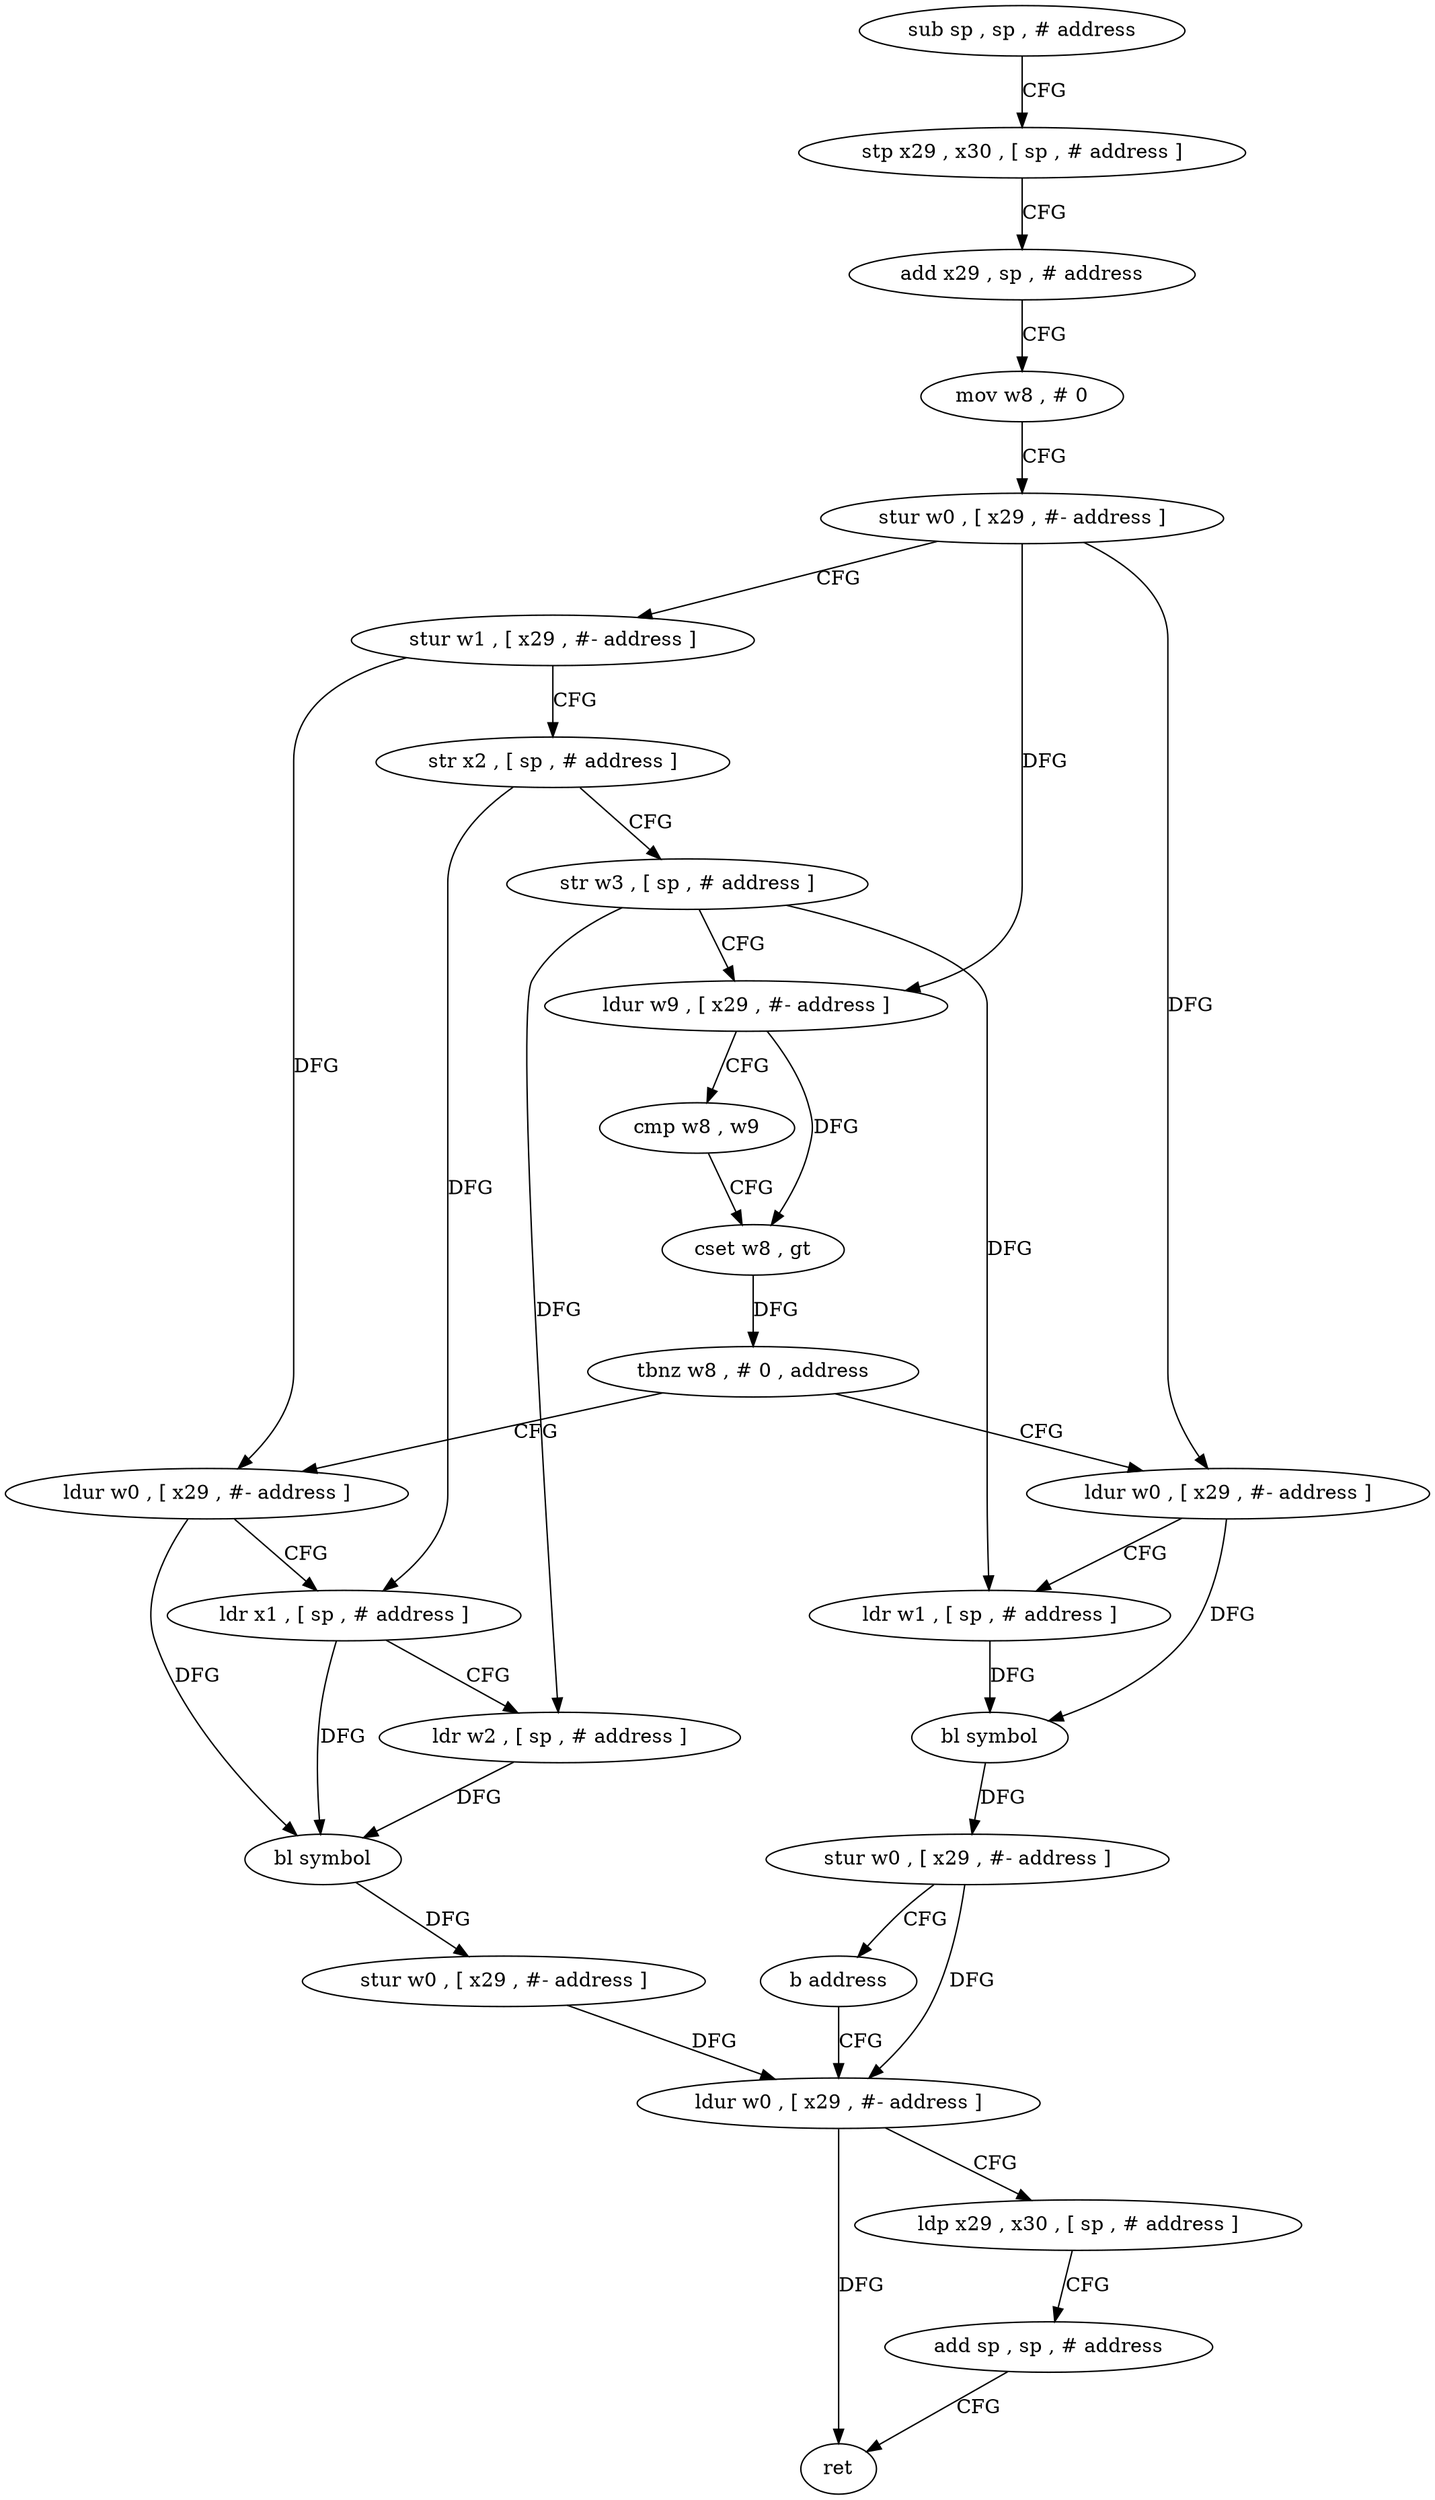 digraph "func" {
"4238300" [label = "sub sp , sp , # address" ]
"4238304" [label = "stp x29 , x30 , [ sp , # address ]" ]
"4238308" [label = "add x29 , sp , # address" ]
"4238312" [label = "mov w8 , # 0" ]
"4238316" [label = "stur w0 , [ x29 , #- address ]" ]
"4238320" [label = "stur w1 , [ x29 , #- address ]" ]
"4238324" [label = "str x2 , [ sp , # address ]" ]
"4238328" [label = "str w3 , [ sp , # address ]" ]
"4238332" [label = "ldur w9 , [ x29 , #- address ]" ]
"4238336" [label = "cmp w8 , w9" ]
"4238340" [label = "cset w8 , gt" ]
"4238344" [label = "tbnz w8 , # 0 , address" ]
"4238368" [label = "ldur w0 , [ x29 , #- address ]" ]
"4238348" [label = "ldur w0 , [ x29 , #- address ]" ]
"4238372" [label = "ldr x1 , [ sp , # address ]" ]
"4238376" [label = "ldr w2 , [ sp , # address ]" ]
"4238380" [label = "bl symbol" ]
"4238384" [label = "stur w0 , [ x29 , #- address ]" ]
"4238388" [label = "ldur w0 , [ x29 , #- address ]" ]
"4238352" [label = "ldr w1 , [ sp , # address ]" ]
"4238356" [label = "bl symbol" ]
"4238360" [label = "stur w0 , [ x29 , #- address ]" ]
"4238364" [label = "b address" ]
"4238392" [label = "ldp x29 , x30 , [ sp , # address ]" ]
"4238396" [label = "add sp , sp , # address" ]
"4238400" [label = "ret" ]
"4238300" -> "4238304" [ label = "CFG" ]
"4238304" -> "4238308" [ label = "CFG" ]
"4238308" -> "4238312" [ label = "CFG" ]
"4238312" -> "4238316" [ label = "CFG" ]
"4238316" -> "4238320" [ label = "CFG" ]
"4238316" -> "4238332" [ label = "DFG" ]
"4238316" -> "4238348" [ label = "DFG" ]
"4238320" -> "4238324" [ label = "CFG" ]
"4238320" -> "4238368" [ label = "DFG" ]
"4238324" -> "4238328" [ label = "CFG" ]
"4238324" -> "4238372" [ label = "DFG" ]
"4238328" -> "4238332" [ label = "CFG" ]
"4238328" -> "4238376" [ label = "DFG" ]
"4238328" -> "4238352" [ label = "DFG" ]
"4238332" -> "4238336" [ label = "CFG" ]
"4238332" -> "4238340" [ label = "DFG" ]
"4238336" -> "4238340" [ label = "CFG" ]
"4238340" -> "4238344" [ label = "DFG" ]
"4238344" -> "4238368" [ label = "CFG" ]
"4238344" -> "4238348" [ label = "CFG" ]
"4238368" -> "4238372" [ label = "CFG" ]
"4238368" -> "4238380" [ label = "DFG" ]
"4238348" -> "4238352" [ label = "CFG" ]
"4238348" -> "4238356" [ label = "DFG" ]
"4238372" -> "4238376" [ label = "CFG" ]
"4238372" -> "4238380" [ label = "DFG" ]
"4238376" -> "4238380" [ label = "DFG" ]
"4238380" -> "4238384" [ label = "DFG" ]
"4238384" -> "4238388" [ label = "DFG" ]
"4238388" -> "4238392" [ label = "CFG" ]
"4238388" -> "4238400" [ label = "DFG" ]
"4238352" -> "4238356" [ label = "DFG" ]
"4238356" -> "4238360" [ label = "DFG" ]
"4238360" -> "4238364" [ label = "CFG" ]
"4238360" -> "4238388" [ label = "DFG" ]
"4238364" -> "4238388" [ label = "CFG" ]
"4238392" -> "4238396" [ label = "CFG" ]
"4238396" -> "4238400" [ label = "CFG" ]
}
